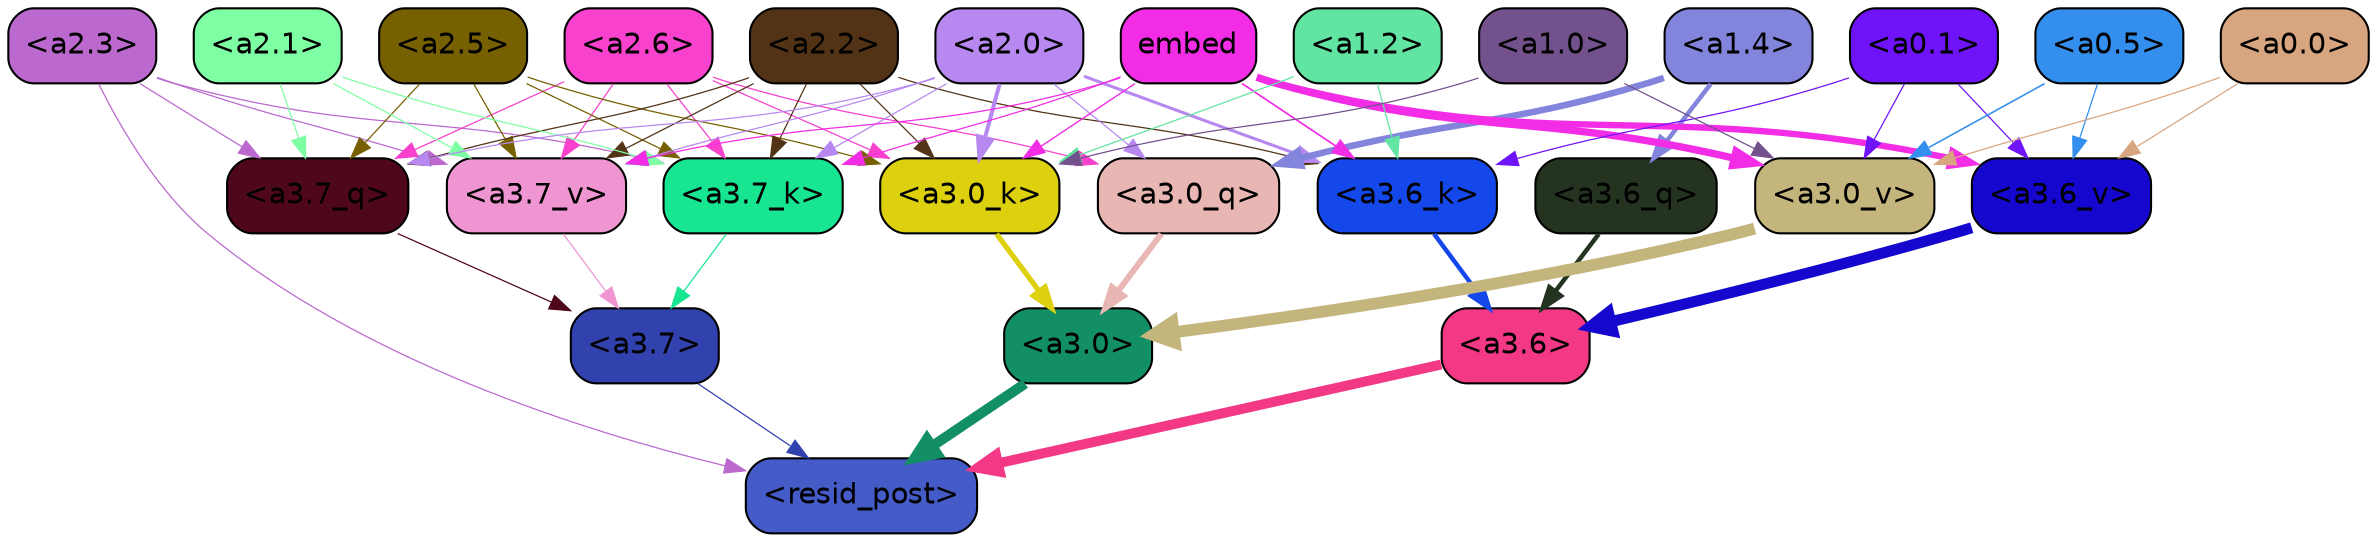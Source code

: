 strict digraph "" {
	graph [bgcolor=transparent,
		layout=dot,
		overlap=false,
		splines=true
	];
	"<a3.7>"	[color=black,
		fillcolor="#3142ae",
		fontname=Helvetica,
		shape=box,
		style="filled, rounded"];
	"<resid_post>"	[color=black,
		fillcolor="#445bc8",
		fontname=Helvetica,
		shape=box,
		style="filled, rounded"];
	"<a3.7>" -> "<resid_post>"	[color="#3142ae",
		penwidth=0.6];
	"<a3.6>"	[color=black,
		fillcolor="#f33886",
		fontname=Helvetica,
		shape=box,
		style="filled, rounded"];
	"<a3.6>" -> "<resid_post>"	[color="#f33886",
		penwidth=4.7534414529800415];
	"<a3.0>"	[color=black,
		fillcolor="#128f64",
		fontname=Helvetica,
		shape=box,
		style="filled, rounded"];
	"<a3.0>" -> "<resid_post>"	[color="#128f64",
		penwidth=4.898576855659485];
	"<a2.3>"	[color=black,
		fillcolor="#bb69ce",
		fontname=Helvetica,
		shape=box,
		style="filled, rounded"];
	"<a2.3>" -> "<resid_post>"	[color="#bb69ce",
		penwidth=0.6];
	"<a3.7_q>"	[color=black,
		fillcolor="#4f081b",
		fontname=Helvetica,
		shape=box,
		style="filled, rounded"];
	"<a2.3>" -> "<a3.7_q>"	[color="#bb69ce",
		penwidth=0.6];
	"<a3.7_k>"	[color=black,
		fillcolor="#17e592",
		fontname=Helvetica,
		shape=box,
		style="filled, rounded"];
	"<a2.3>" -> "<a3.7_k>"	[color="#bb69ce",
		penwidth=0.6];
	"<a3.7_v>"	[color=black,
		fillcolor="#ef96d2",
		fontname=Helvetica,
		shape=box,
		style="filled, rounded"];
	"<a2.3>" -> "<a3.7_v>"	[color="#bb69ce",
		penwidth=0.6];
	"<a3.7_q>" -> "<a3.7>"	[color="#4f081b",
		penwidth=0.6];
	"<a3.6_q>"	[color=black,
		fillcolor="#253421",
		fontname=Helvetica,
		shape=box,
		style="filled, rounded"];
	"<a3.6_q>" -> "<a3.6>"	[color="#253421",
		penwidth=2.160832464694977];
	"<a3.0_q>"	[color=black,
		fillcolor="#e9b7b3",
		fontname=Helvetica,
		shape=box,
		style="filled, rounded"];
	"<a3.0_q>" -> "<a3.0>"	[color="#e9b7b3",
		penwidth=2.870753765106201];
	"<a3.7_k>" -> "<a3.7>"	[color="#17e592",
		penwidth=0.6];
	"<a3.6_k>"	[color=black,
		fillcolor="#1448eb",
		fontname=Helvetica,
		shape=box,
		style="filled, rounded"];
	"<a3.6_k>" -> "<a3.6>"	[color="#1448eb",
		penwidth=2.13908451795578];
	"<a3.0_k>"	[color=black,
		fillcolor="#ddd00f",
		fontname=Helvetica,
		shape=box,
		style="filled, rounded"];
	"<a3.0_k>" -> "<a3.0>"	[color="#ddd00f",
		penwidth=2.520303964614868];
	"<a3.7_v>" -> "<a3.7>"	[color="#ef96d2",
		penwidth=0.6];
	"<a3.6_v>"	[color=black,
		fillcolor="#1607ce",
		fontname=Helvetica,
		shape=box,
		style="filled, rounded"];
	"<a3.6_v>" -> "<a3.6>"	[color="#1607ce",
		penwidth=5.297133803367615];
	"<a3.0_v>"	[color=black,
		fillcolor="#c4b57d",
		fontname=Helvetica,
		shape=box,
		style="filled, rounded"];
	"<a3.0_v>" -> "<a3.0>"	[color="#c4b57d",
		penwidth=5.680712580680847];
	"<a2.6>"	[color=black,
		fillcolor="#f841cc",
		fontname=Helvetica,
		shape=box,
		style="filled, rounded"];
	"<a2.6>" -> "<a3.7_q>"	[color="#f841cc",
		penwidth=0.6];
	"<a2.6>" -> "<a3.0_q>"	[color="#f841cc",
		penwidth=0.6];
	"<a2.6>" -> "<a3.7_k>"	[color="#f841cc",
		penwidth=0.6];
	"<a2.6>" -> "<a3.0_k>"	[color="#f841cc",
		penwidth=0.6];
	"<a2.6>" -> "<a3.7_v>"	[color="#f841cc",
		penwidth=0.6];
	"<a2.5>"	[color=black,
		fillcolor="#776002",
		fontname=Helvetica,
		shape=box,
		style="filled, rounded"];
	"<a2.5>" -> "<a3.7_q>"	[color="#776002",
		penwidth=0.6];
	"<a2.5>" -> "<a3.7_k>"	[color="#776002",
		penwidth=0.6];
	"<a2.5>" -> "<a3.0_k>"	[color="#776002",
		penwidth=0.6];
	"<a2.5>" -> "<a3.7_v>"	[color="#776002",
		penwidth=0.6];
	"<a2.2>"	[color=black,
		fillcolor="#533316",
		fontname=Helvetica,
		shape=box,
		style="filled, rounded"];
	"<a2.2>" -> "<a3.7_q>"	[color="#533316",
		penwidth=0.6];
	"<a2.2>" -> "<a3.7_k>"	[color="#533316",
		penwidth=0.6];
	"<a2.2>" -> "<a3.6_k>"	[color="#533316",
		penwidth=0.6];
	"<a2.2>" -> "<a3.0_k>"	[color="#533316",
		penwidth=0.6];
	"<a2.2>" -> "<a3.7_v>"	[color="#533316",
		penwidth=0.6];
	"<a2.1>"	[color=black,
		fillcolor="#7fffa4",
		fontname=Helvetica,
		shape=box,
		style="filled, rounded"];
	"<a2.1>" -> "<a3.7_q>"	[color="#7fffa4",
		penwidth=0.6];
	"<a2.1>" -> "<a3.7_k>"	[color="#7fffa4",
		penwidth=0.6];
	"<a2.1>" -> "<a3.7_v>"	[color="#7fffa4",
		penwidth=0.6];
	"<a2.0>"	[color=black,
		fillcolor="#b789f0",
		fontname=Helvetica,
		shape=box,
		style="filled, rounded"];
	"<a2.0>" -> "<a3.7_q>"	[color="#b789f0",
		penwidth=0.6];
	"<a2.0>" -> "<a3.0_q>"	[color="#b789f0",
		penwidth=0.6];
	"<a2.0>" -> "<a3.7_k>"	[color="#b789f0",
		penwidth=0.6];
	"<a2.0>" -> "<a3.6_k>"	[color="#b789f0",
		penwidth=1.4807794839143753];
	"<a2.0>" -> "<a3.0_k>"	[color="#b789f0",
		penwidth=1.9436544477939606];
	"<a2.0>" -> "<a3.7_v>"	[color="#b789f0",
		penwidth=0.6];
	"<a1.4>"	[color=black,
		fillcolor="#8385dd",
		fontname=Helvetica,
		shape=box,
		style="filled, rounded"];
	"<a1.4>" -> "<a3.6_q>"	[color="#8385dd",
		penwidth=2.1635248363018036];
	"<a1.4>" -> "<a3.0_q>"	[color="#8385dd",
		penwidth=3.1362746953964233];
	embed	[color=black,
		fillcolor="#f22de5",
		fontname=Helvetica,
		shape=box,
		style="filled, rounded"];
	embed -> "<a3.7_k>"	[color="#f22de5",
		penwidth=0.6];
	embed -> "<a3.6_k>"	[color="#f22de5",
		penwidth=0.8202246725559235];
	embed -> "<a3.0_k>"	[color="#f22de5",
		penwidth=0.6771316379308701];
	embed -> "<a3.7_v>"	[color="#f22de5",
		penwidth=0.6];
	embed -> "<a3.6_v>"	[color="#f22de5",
		penwidth=3.067279100418091];
	embed -> "<a3.0_v>"	[color="#f22de5",
		penwidth=3.5202720761299133];
	"<a1.2>"	[color=black,
		fillcolor="#62e5a2",
		fontname=Helvetica,
		shape=box,
		style="filled, rounded"];
	"<a1.2>" -> "<a3.6_k>"	[color="#62e5a2",
		penwidth=0.6];
	"<a1.2>" -> "<a3.0_k>"	[color="#62e5a2",
		penwidth=0.6];
	"<a0.1>"	[color=black,
		fillcolor="#6f14f8",
		fontname=Helvetica,
		shape=box,
		style="filled, rounded"];
	"<a0.1>" -> "<a3.6_k>"	[color="#6f14f8",
		penwidth=0.6];
	"<a0.1>" -> "<a3.6_v>"	[color="#6f14f8",
		penwidth=0.6];
	"<a0.1>" -> "<a3.0_v>"	[color="#6f14f8",
		penwidth=0.6];
	"<a1.0>"	[color=black,
		fillcolor="#73518d",
		fontname=Helvetica,
		shape=box,
		style="filled, rounded"];
	"<a1.0>" -> "<a3.0_k>"	[color="#73518d",
		penwidth=0.6];
	"<a1.0>" -> "<a3.0_v>"	[color="#73518d",
		penwidth=0.6];
	"<a0.5>"	[color=black,
		fillcolor="#338eed",
		fontname=Helvetica,
		shape=box,
		style="filled, rounded"];
	"<a0.5>" -> "<a3.6_v>"	[color="#338eed",
		penwidth=0.6];
	"<a0.5>" -> "<a3.0_v>"	[color="#338eed",
		penwidth=0.764040544629097];
	"<a0.0>"	[color=black,
		fillcolor="#d7a580",
		fontname=Helvetica,
		shape=box,
		style="filled, rounded"];
	"<a0.0>" -> "<a3.6_v>"	[color="#d7a580",
		penwidth=0.6];
	"<a0.0>" -> "<a3.0_v>"	[color="#d7a580",
		penwidth=0.6];
}
